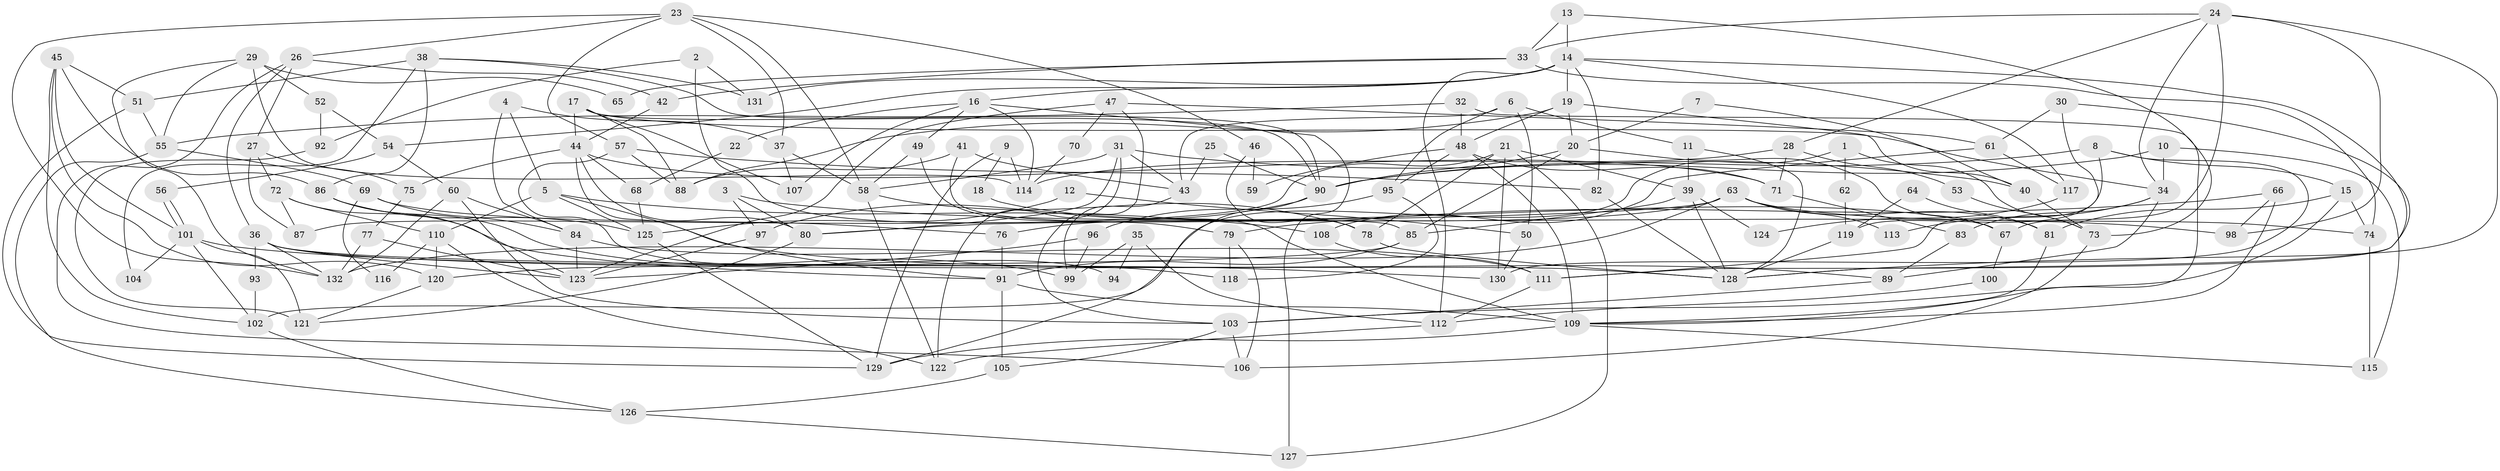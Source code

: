 // Generated by graph-tools (version 1.1) at 2025/49/03/09/25 04:49:56]
// undirected, 132 vertices, 264 edges
graph export_dot {
graph [start="1"]
  node [color=gray90,style=filled];
  1;
  2;
  3;
  4;
  5;
  6;
  7;
  8;
  9;
  10;
  11;
  12;
  13;
  14;
  15;
  16;
  17;
  18;
  19;
  20;
  21;
  22;
  23;
  24;
  25;
  26;
  27;
  28;
  29;
  30;
  31;
  32;
  33;
  34;
  35;
  36;
  37;
  38;
  39;
  40;
  41;
  42;
  43;
  44;
  45;
  46;
  47;
  48;
  49;
  50;
  51;
  52;
  53;
  54;
  55;
  56;
  57;
  58;
  59;
  60;
  61;
  62;
  63;
  64;
  65;
  66;
  67;
  68;
  69;
  70;
  71;
  72;
  73;
  74;
  75;
  76;
  77;
  78;
  79;
  80;
  81;
  82;
  83;
  84;
  85;
  86;
  87;
  88;
  89;
  90;
  91;
  92;
  93;
  94;
  95;
  96;
  97;
  98;
  99;
  100;
  101;
  102;
  103;
  104;
  105;
  106;
  107;
  108;
  109;
  110;
  111;
  112;
  113;
  114;
  115;
  116;
  117;
  118;
  119;
  120;
  121;
  122;
  123;
  124;
  125;
  126;
  127;
  128;
  129;
  130;
  131;
  132;
  1 -- 73;
  1 -- 102;
  1 -- 62;
  2 -- 79;
  2 -- 131;
  2 -- 92;
  3 -- 80;
  3 -- 97;
  3 -- 98;
  4 -- 37;
  4 -- 5;
  4 -- 84;
  5 -- 89;
  5 -- 110;
  5 -- 108;
  5 -- 125;
  6 -- 11;
  6 -- 43;
  6 -- 50;
  6 -- 95;
  7 -- 20;
  7 -- 40;
  8 -- 15;
  8 -- 90;
  8 -- 119;
  8 -- 130;
  9 -- 129;
  9 -- 114;
  9 -- 18;
  10 -- 90;
  10 -- 34;
  10 -- 115;
  11 -- 39;
  11 -- 128;
  12 -- 50;
  12 -- 125;
  13 -- 14;
  13 -- 33;
  13 -- 73;
  14 -- 19;
  14 -- 111;
  14 -- 16;
  14 -- 54;
  14 -- 82;
  14 -- 112;
  14 -- 117;
  14 -- 131;
  15 -- 74;
  15 -- 103;
  15 -- 81;
  16 -- 49;
  16 -- 22;
  16 -- 107;
  16 -- 114;
  16 -- 127;
  17 -- 107;
  17 -- 44;
  17 -- 34;
  17 -- 88;
  17 -- 90;
  18 -- 67;
  19 -- 48;
  19 -- 88;
  19 -- 20;
  19 -- 40;
  20 -- 85;
  20 -- 67;
  20 -- 90;
  21 -- 78;
  21 -- 87;
  21 -- 39;
  21 -- 127;
  21 -- 130;
  22 -- 68;
  23 -- 58;
  23 -- 132;
  23 -- 26;
  23 -- 37;
  23 -- 46;
  23 -- 57;
  24 -- 128;
  24 -- 28;
  24 -- 33;
  24 -- 34;
  24 -- 67;
  24 -- 98;
  25 -- 90;
  25 -- 43;
  26 -- 36;
  26 -- 27;
  26 -- 42;
  26 -- 106;
  27 -- 75;
  27 -- 72;
  27 -- 87;
  28 -- 114;
  28 -- 71;
  28 -- 53;
  29 -- 55;
  29 -- 132;
  29 -- 52;
  29 -- 65;
  29 -- 114;
  30 -- 128;
  30 -- 111;
  30 -- 61;
  31 -- 80;
  31 -- 40;
  31 -- 43;
  31 -- 58;
  31 -- 122;
  32 -- 109;
  32 -- 55;
  32 -- 48;
  33 -- 74;
  33 -- 42;
  33 -- 65;
  34 -- 83;
  34 -- 89;
  34 -- 113;
  35 -- 112;
  35 -- 99;
  35 -- 94;
  36 -- 118;
  36 -- 123;
  36 -- 93;
  36 -- 128;
  36 -- 132;
  37 -- 58;
  37 -- 107;
  38 -- 86;
  38 -- 90;
  38 -- 51;
  38 -- 104;
  38 -- 131;
  39 -- 128;
  39 -- 85;
  39 -- 124;
  40 -- 73;
  41 -- 43;
  41 -- 85;
  41 -- 88;
  42 -- 44;
  43 -- 99;
  44 -- 91;
  44 -- 68;
  44 -- 71;
  44 -- 75;
  44 -- 80;
  45 -- 101;
  45 -- 102;
  45 -- 51;
  45 -- 86;
  45 -- 120;
  46 -- 78;
  46 -- 59;
  47 -- 123;
  47 -- 103;
  47 -- 61;
  47 -- 70;
  48 -- 109;
  48 -- 59;
  48 -- 71;
  48 -- 95;
  49 -- 58;
  49 -- 109;
  50 -- 130;
  51 -- 55;
  51 -- 129;
  52 -- 54;
  52 -- 92;
  53 -- 73;
  54 -- 60;
  54 -- 56;
  55 -- 126;
  55 -- 69;
  56 -- 101;
  56 -- 101;
  57 -- 88;
  57 -- 82;
  57 -- 94;
  58 -- 122;
  58 -- 78;
  60 -- 84;
  60 -- 132;
  60 -- 103;
  61 -- 108;
  61 -- 117;
  62 -- 119;
  63 -- 80;
  63 -- 81;
  63 -- 74;
  63 -- 76;
  63 -- 113;
  63 -- 132;
  64 -- 81;
  64 -- 119;
  66 -- 98;
  66 -- 109;
  66 -- 79;
  67 -- 100;
  68 -- 125;
  69 -- 84;
  69 -- 76;
  69 -- 116;
  70 -- 114;
  71 -- 83;
  72 -- 91;
  72 -- 87;
  72 -- 110;
  73 -- 106;
  74 -- 115;
  75 -- 77;
  76 -- 91;
  77 -- 123;
  77 -- 132;
  78 -- 128;
  79 -- 106;
  79 -- 118;
  80 -- 121;
  81 -- 109;
  82 -- 128;
  83 -- 89;
  84 -- 111;
  84 -- 123;
  85 -- 120;
  85 -- 91;
  86 -- 125;
  86 -- 99;
  86 -- 123;
  89 -- 103;
  90 -- 97;
  90 -- 129;
  91 -- 105;
  91 -- 109;
  92 -- 121;
  93 -- 102;
  95 -- 96;
  95 -- 118;
  96 -- 123;
  96 -- 99;
  97 -- 123;
  100 -- 112;
  101 -- 130;
  101 -- 102;
  101 -- 104;
  101 -- 121;
  102 -- 126;
  103 -- 105;
  103 -- 106;
  105 -- 126;
  108 -- 111;
  109 -- 129;
  109 -- 115;
  110 -- 120;
  110 -- 116;
  110 -- 122;
  111 -- 112;
  112 -- 122;
  117 -- 124;
  119 -- 128;
  120 -- 121;
  125 -- 129;
  126 -- 127;
}
